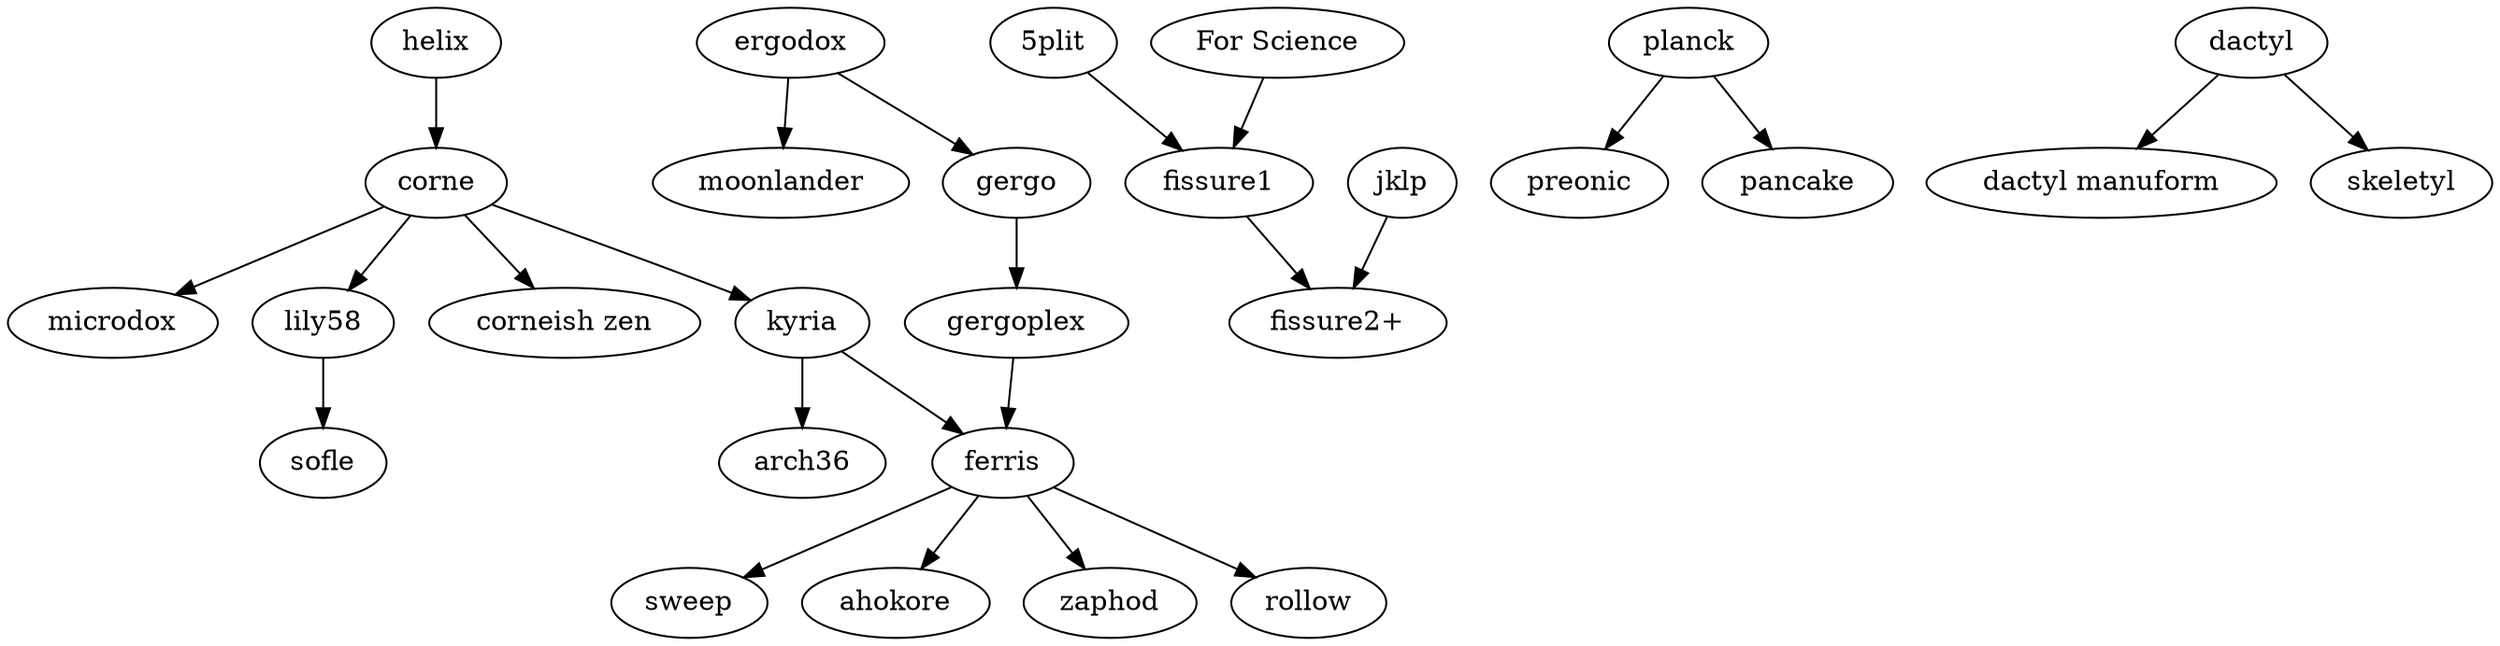 digraph T {
  subgraph splits {
    helix -> corne;

    corne -> {
      kyria,
      microdox,
      lily58,
      "corneish zen";
    };

    lily58 -> sofle;

    kyria -> {
        ferris,
        arch36
    };

    ergodox -> {
      gergo,
      moonlander
    };

    gergo -> gergoplex;
    gergoplex -> ferris;

    ferris -> {
      sweep,
      ahokore,
      zaphod,
      rollow
    };

    "5plit" -> "fissure1";
    "For Science" -> "fissure1";
    fissure1 -> "fissure2+";
    jklp -> "fissure2+";
  }

  subgraph ortholinear {
    planck -> {
      preonic,
      pancake
    };
  }

  subgraph {
    dactyl -> {
      "dactyl manuform",
      skeletyl
    }
  }
}
